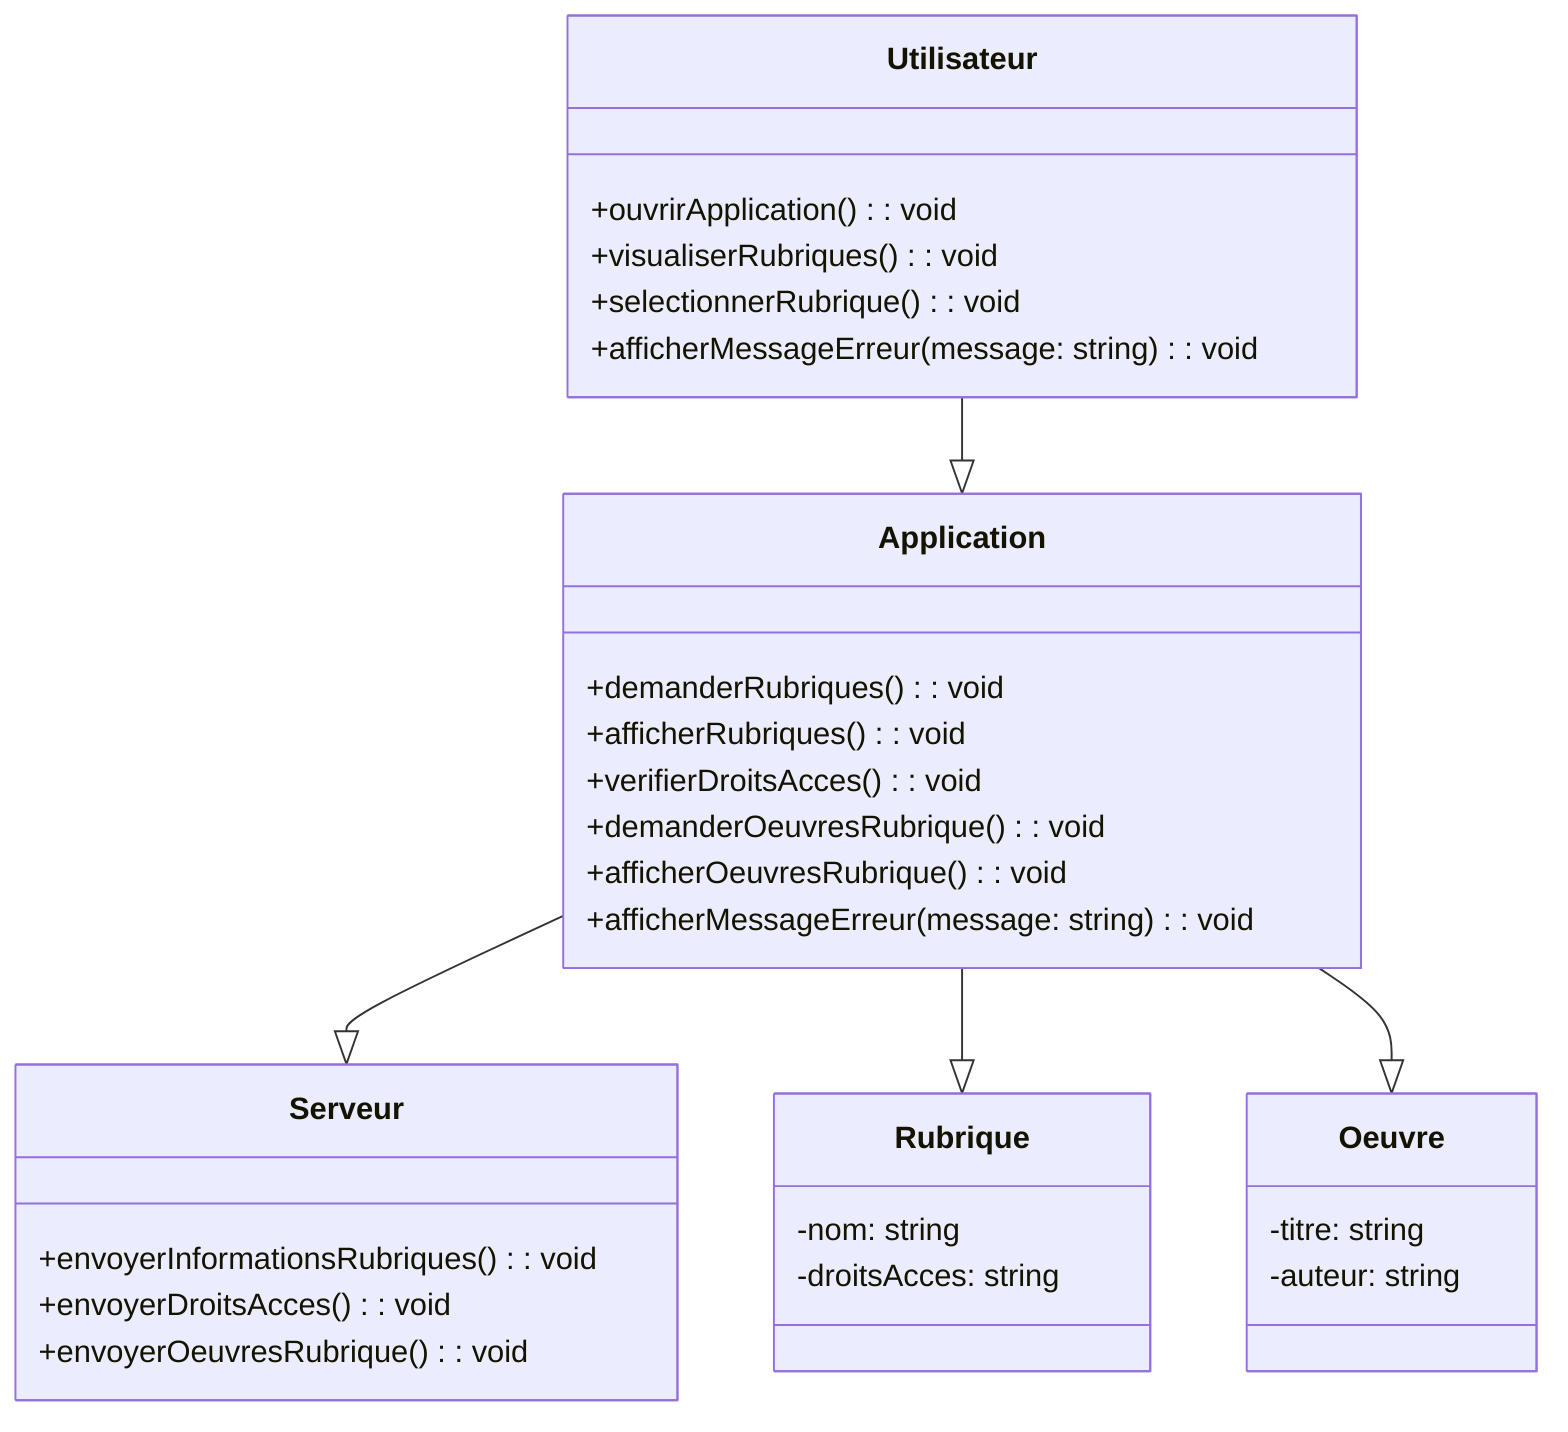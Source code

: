 classDiagram
  class Utilisateur {
    +ouvrirApplication(): void
    +visualiserRubriques(): void
    +selectionnerRubrique(): void
    +afficherMessageErreur(message: string): void
  }

  class Application {
    +demanderRubriques(): void
    +afficherRubriques(): void
    +verifierDroitsAcces(): void
    +demanderOeuvresRubrique(): void
    +afficherOeuvresRubrique(): void
    +afficherMessageErreur(message: string): void
  }

  class Serveur {
    +envoyerInformationsRubriques(): void
    +envoyerDroitsAcces(): void
    +envoyerOeuvresRubrique(): void
  }

  class Rubrique {
    -nom: string
    -droitsAcces: string
  }

  class Oeuvre {
    -titre: string
    -auteur: string
  }

  Utilisateur --|> Application
  Application --|> Serveur
  Application --|> Rubrique
  Application --|> Oeuvre